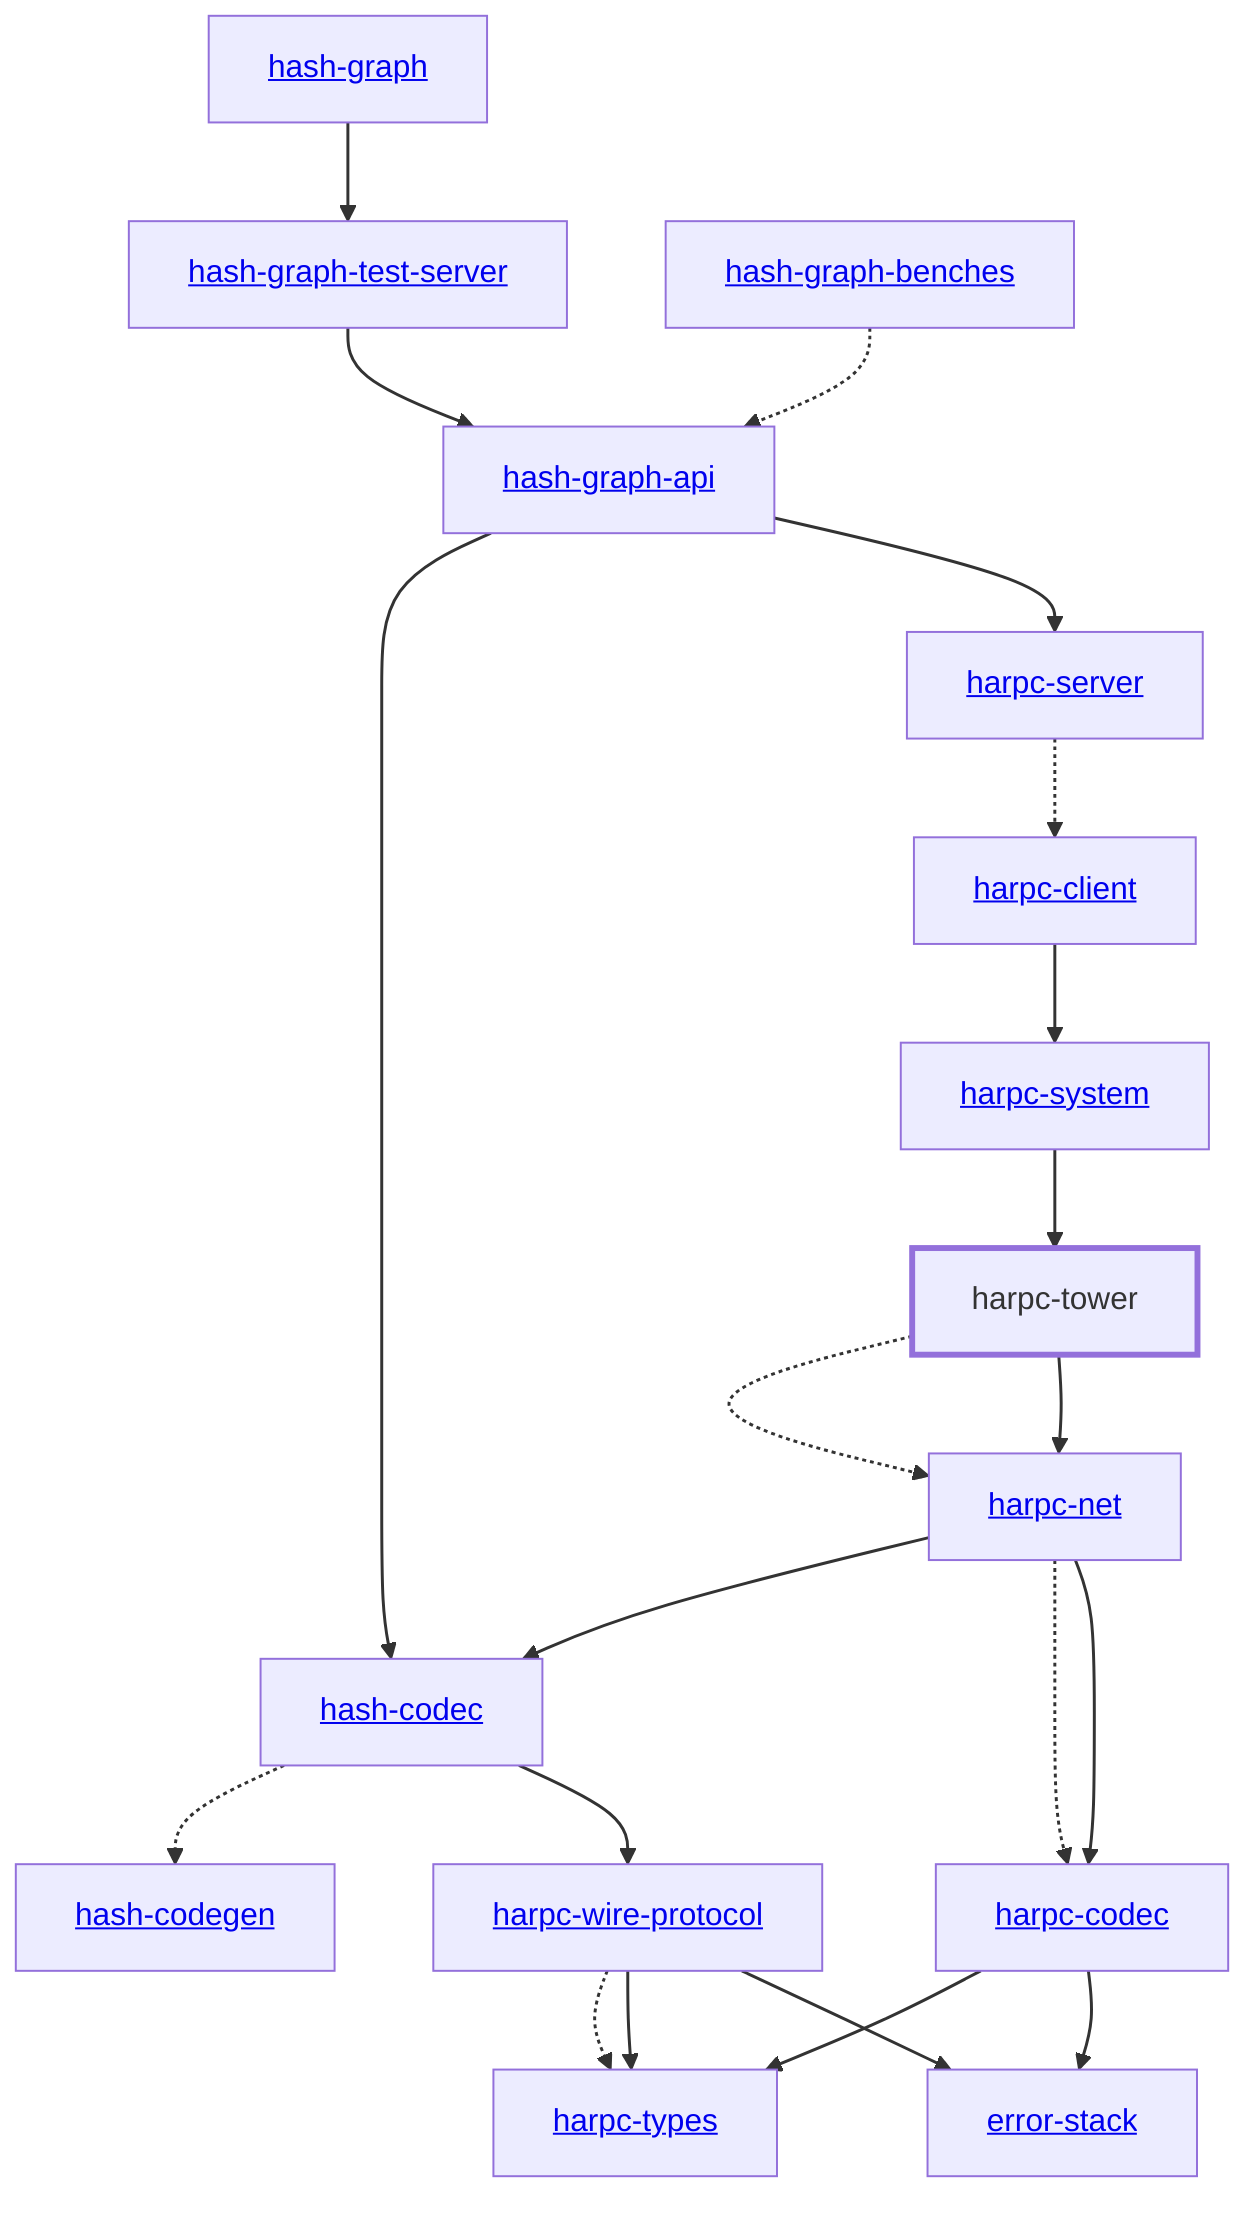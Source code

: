 graph TD
    linkStyle default stroke-width:1.5px
    classDef default stroke-width:1px
    classDef root stroke-width:3px
    classDef dev stroke-width:1px
    classDef build stroke-width:1px
    %% Legend
    %% --> : Normal dependency
    %% -.-> : Dev dependency
    %% ---> : Build dependency
    0[<a href="../hash_graph/index.html">hash-graph</a>]
    1[<a href="../hash_codec/index.html">hash-codec</a>]
    2[<a href="../hash_codegen/index.html">hash-codegen</a>]
    3[<a href="../hash_graph_api/index.html">hash-graph-api</a>]
    4[<a href="../hash_graph_test_server/index.html">hash-graph-test-server</a>]
    5[<a href="../harpc_client/index.html">harpc-client</a>]
    6[<a href="../harpc_codec/index.html">harpc-codec</a>]
    7[<a href="../harpc_net/index.html">harpc-net</a>]
    8[<a href="../harpc_server/index.html">harpc-server</a>]
    9[<a href="../harpc_system/index.html">harpc-system</a>]
    10[harpc-tower]
    class 10 root
    11[<a href="../harpc_types/index.html">harpc-types</a>]
    12[<a href="../harpc_wire_protocol/index.html">harpc-wire-protocol</a>]
    13[<a href="../error_stack/index.html">error-stack</a>]
    14[<a href="../hash_graph_benches/index.html">hash-graph-benches</a>]
    0 --> 4
    1 -.-> 2
    1 --> 12
    3 --> 1
    3 --> 8
    4 --> 3
    5 --> 9
    6 --> 11
    6 --> 13
    7 --> 1
    7 -.-> 6
    7 --> 6
    8 -.-> 5
    9 --> 10
    10 -.-> 7
    10 --> 7
    12 -.-> 11
    12 --> 11
    12 --> 13
    14 -.-> 3